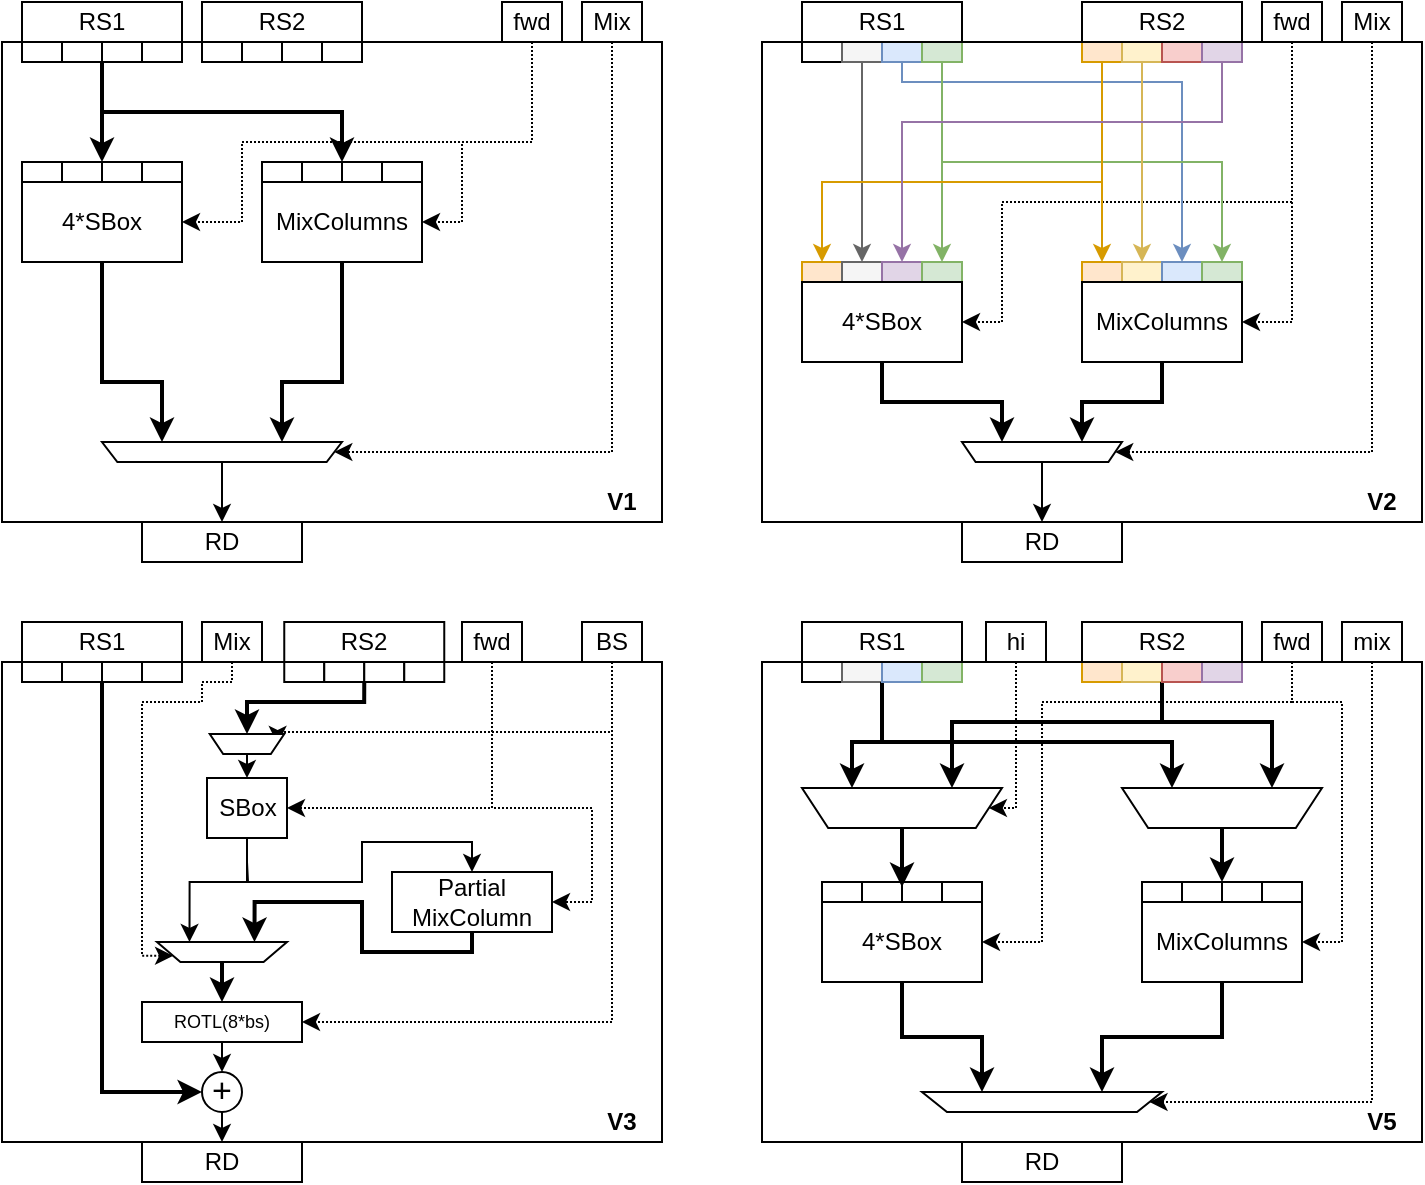 <mxfile version="12.9.3" type="device"><diagram id="2LOwn9_GwKUbfvFdZo_f" name="Page-1"><mxGraphModel dx="569" dy="341" grid="1" gridSize="10" guides="1" tooltips="1" connect="1" arrows="1" fold="1" page="1" pageScale="1" pageWidth="827" pageHeight="1169" math="0" shadow="0"><root><mxCell id="0"/><mxCell id="1" parent="0"/><mxCell id="owkgj-KpucpVlbqCWbQm-33" value="" style="rounded=0;whiteSpace=wrap;html=1;" parent="1" vertex="1"><mxGeometry x="400" y="30" width="330" height="240" as="geometry"/></mxCell><mxCell id="owkgj-KpucpVlbqCWbQm-1" value="" style="rounded=0;whiteSpace=wrap;html=1;" parent="1" vertex="1"><mxGeometry x="20" y="30" width="330" height="240" as="geometry"/></mxCell><mxCell id="owkgj-KpucpVlbqCWbQm-2" value="RS1" style="rounded=0;whiteSpace=wrap;html=1;" parent="1" vertex="1"><mxGeometry x="30" y="10" width="80" height="20" as="geometry"/></mxCell><mxCell id="owkgj-KpucpVlbqCWbQm-3" value="RS2" style="rounded=0;whiteSpace=wrap;html=1;" parent="1" vertex="1"><mxGeometry x="120" y="10" width="80" height="20" as="geometry"/></mxCell><mxCell id="owkgj-KpucpVlbqCWbQm-8" style="edgeStyle=orthogonalEdgeStyle;rounded=0;orthogonalLoop=1;jettySize=auto;html=1;exitX=0.5;exitY=1;exitDx=0;exitDy=0;entryX=1;entryY=0.5;entryDx=0;entryDy=0;dashed=1;dashPattern=1 1;" parent="1" source="owkgj-KpucpVlbqCWbQm-4" target="owkgj-KpucpVlbqCWbQm-6" edge="1"><mxGeometry relative="1" as="geometry"><Array as="points"><mxPoint x="285" y="80"/><mxPoint x="140" y="80"/><mxPoint x="140" y="120"/></Array></mxGeometry></mxCell><mxCell id="owkgj-KpucpVlbqCWbQm-9" style="edgeStyle=orthogonalEdgeStyle;rounded=0;orthogonalLoop=1;jettySize=auto;html=1;exitX=0.5;exitY=1;exitDx=0;exitDy=0;entryX=1;entryY=0.5;entryDx=0;entryDy=0;dashed=1;dashPattern=1 1;" parent="1" source="owkgj-KpucpVlbqCWbQm-4" target="owkgj-KpucpVlbqCWbQm-7" edge="1"><mxGeometry relative="1" as="geometry"><Array as="points"><mxPoint x="285" y="80"/><mxPoint x="250" y="80"/><mxPoint x="250" y="120"/></Array></mxGeometry></mxCell><mxCell id="owkgj-KpucpVlbqCWbQm-4" value="fwd" style="rounded=0;whiteSpace=wrap;html=1;" parent="1" vertex="1"><mxGeometry x="270" y="10" width="30" height="20" as="geometry"/></mxCell><mxCell id="owkgj-KpucpVlbqCWbQm-17" style="edgeStyle=orthogonalEdgeStyle;rounded=0;orthogonalLoop=1;jettySize=auto;html=1;exitX=0.5;exitY=1;exitDx=0;exitDy=0;entryX=0;entryY=0.5;entryDx=0;entryDy=0;dashed=1;dashPattern=1 1;" parent="1" source="owkgj-KpucpVlbqCWbQm-5" target="owkgj-KpucpVlbqCWbQm-12" edge="1"><mxGeometry relative="1" as="geometry"><Array as="points"><mxPoint x="325" y="235"/></Array></mxGeometry></mxCell><mxCell id="owkgj-KpucpVlbqCWbQm-5" value="Mix" style="rounded=0;whiteSpace=wrap;html=1;" parent="1" vertex="1"><mxGeometry x="310" y="10" width="30" height="20" as="geometry"/></mxCell><mxCell id="owkgj-KpucpVlbqCWbQm-15" style="edgeStyle=orthogonalEdgeStyle;rounded=0;orthogonalLoop=1;jettySize=auto;html=1;exitX=0.5;exitY=1;exitDx=0;exitDy=0;entryX=0.75;entryY=1;entryDx=0;entryDy=0;strokeWidth=2;" parent="1" source="owkgj-KpucpVlbqCWbQm-6" target="owkgj-KpucpVlbqCWbQm-12" edge="1"><mxGeometry relative="1" as="geometry"><Array as="points"><mxPoint x="70" y="200"/><mxPoint x="100" y="200"/></Array></mxGeometry></mxCell><mxCell id="owkgj-KpucpVlbqCWbQm-6" value="4*SBox" style="rounded=0;whiteSpace=wrap;html=1;" parent="1" vertex="1"><mxGeometry x="30" y="100" width="80" height="40" as="geometry"/></mxCell><mxCell id="owkgj-KpucpVlbqCWbQm-16" style="edgeStyle=orthogonalEdgeStyle;rounded=0;orthogonalLoop=1;jettySize=auto;html=1;exitX=0.5;exitY=1;exitDx=0;exitDy=0;entryX=0.25;entryY=1;entryDx=0;entryDy=0;strokeWidth=2;" parent="1" source="owkgj-KpucpVlbqCWbQm-7" target="owkgj-KpucpVlbqCWbQm-12" edge="1"><mxGeometry relative="1" as="geometry"><Array as="points"><mxPoint x="190" y="200"/><mxPoint x="160" y="200"/></Array></mxGeometry></mxCell><mxCell id="owkgj-KpucpVlbqCWbQm-7" value="MixColumns" style="rounded=0;whiteSpace=wrap;html=1;" parent="1" vertex="1"><mxGeometry x="150" y="100" width="80" height="40" as="geometry"/></mxCell><mxCell id="owkgj-KpucpVlbqCWbQm-14" style="edgeStyle=orthogonalEdgeStyle;rounded=0;orthogonalLoop=1;jettySize=auto;html=1;exitX=0.5;exitY=0;exitDx=0;exitDy=0;entryX=0.5;entryY=0;entryDx=0;entryDy=0;" parent="1" source="owkgj-KpucpVlbqCWbQm-12" target="owkgj-KpucpVlbqCWbQm-13" edge="1"><mxGeometry relative="1" as="geometry"/></mxCell><mxCell id="owkgj-KpucpVlbqCWbQm-12" value="" style="shape=trapezoid;perimeter=trapezoidPerimeter;whiteSpace=wrap;html=1;rotation=-180;size=0.064;" parent="1" vertex="1"><mxGeometry x="70" y="230" width="120" height="10" as="geometry"/></mxCell><mxCell id="owkgj-KpucpVlbqCWbQm-13" value="RD" style="rounded=0;whiteSpace=wrap;html=1;" parent="1" vertex="1"><mxGeometry x="90" y="270" width="80" height="20" as="geometry"/></mxCell><mxCell id="owkgj-KpucpVlbqCWbQm-119" style="edgeStyle=orthogonalEdgeStyle;rounded=0;orthogonalLoop=1;jettySize=auto;html=1;exitX=0.5;exitY=1;exitDx=0;exitDy=0;entryX=1;entryY=0.5;entryDx=0;entryDy=0;dashed=1;dashPattern=1 1;" parent="1" source="owkgj-KpucpVlbqCWbQm-40" target="owkgj-KpucpVlbqCWbQm-118" edge="1"><mxGeometry relative="1" as="geometry"><Array as="points"><mxPoint x="665" y="110"/><mxPoint x="520" y="110"/><mxPoint x="520" y="170"/></Array></mxGeometry></mxCell><mxCell id="owkgj-KpucpVlbqCWbQm-134" style="edgeStyle=orthogonalEdgeStyle;rounded=0;orthogonalLoop=1;jettySize=auto;html=1;exitX=0.5;exitY=1;exitDx=0;exitDy=0;entryX=1;entryY=0.5;entryDx=0;entryDy=0;dashed=1;dashPattern=1 1;" parent="1" source="owkgj-KpucpVlbqCWbQm-40" target="owkgj-KpucpVlbqCWbQm-133" edge="1"><mxGeometry relative="1" as="geometry"/></mxCell><mxCell id="owkgj-KpucpVlbqCWbQm-40" value="fwd" style="rounded=0;whiteSpace=wrap;html=1;" parent="1" vertex="1"><mxGeometry x="650" y="10" width="30" height="20" as="geometry"/></mxCell><mxCell id="owkgj-KpucpVlbqCWbQm-122" style="edgeStyle=orthogonalEdgeStyle;rounded=0;orthogonalLoop=1;jettySize=auto;html=1;exitX=0.5;exitY=1;exitDx=0;exitDy=0;entryX=0;entryY=0.5;entryDx=0;entryDy=0;dashed=1;dashPattern=1 1;" parent="1" source="owkgj-KpucpVlbqCWbQm-42" target="owkgj-KpucpVlbqCWbQm-104" edge="1"><mxGeometry relative="1" as="geometry"><Array as="points"><mxPoint x="705" y="235"/></Array></mxGeometry></mxCell><mxCell id="owkgj-KpucpVlbqCWbQm-42" value="Mix" style="rounded=0;whiteSpace=wrap;html=1;" parent="1" vertex="1"><mxGeometry x="690" y="10" width="30" height="20" as="geometry"/></mxCell><mxCell id="owkgj-KpucpVlbqCWbQm-50" value="" style="rounded=0;whiteSpace=wrap;html=1;" parent="1" vertex="1"><mxGeometry x="420" y="30" width="20" height="10" as="geometry"/></mxCell><mxCell id="owkgj-KpucpVlbqCWbQm-82" style="edgeStyle=orthogonalEdgeStyle;rounded=0;orthogonalLoop=1;jettySize=auto;html=1;exitX=0.5;exitY=1;exitDx=0;exitDy=0;entryX=0.5;entryY=0;entryDx=0;entryDy=0;fillColor=#f5f5f5;strokeColor=#666666;" parent="1" source="owkgj-KpucpVlbqCWbQm-51" target="owkgj-KpucpVlbqCWbQm-59" edge="1"><mxGeometry relative="1" as="geometry"/></mxCell><mxCell id="owkgj-KpucpVlbqCWbQm-51" value="" style="rounded=0;whiteSpace=wrap;html=1;fillColor=#f5f5f5;strokeColor=#666666;fontColor=#333333;" parent="1" vertex="1"><mxGeometry x="440" y="30" width="20" height="10" as="geometry"/></mxCell><mxCell id="owkgj-KpucpVlbqCWbQm-86" style="edgeStyle=orthogonalEdgeStyle;rounded=0;orthogonalLoop=1;jettySize=auto;html=1;exitX=0.5;exitY=1;exitDx=0;exitDy=0;entryX=0.5;entryY=0;entryDx=0;entryDy=0;fillColor=#dae8fc;strokeColor=#6c8ebf;" parent="1" source="owkgj-KpucpVlbqCWbQm-52" target="owkgj-KpucpVlbqCWbQm-64" edge="1"><mxGeometry relative="1" as="geometry"><Array as="points"><mxPoint x="470" y="50"/><mxPoint x="610" y="50"/></Array></mxGeometry></mxCell><mxCell id="owkgj-KpucpVlbqCWbQm-52" value="" style="rounded=0;whiteSpace=wrap;html=1;fillColor=#dae8fc;strokeColor=#6c8ebf;" parent="1" vertex="1"><mxGeometry x="460" y="30" width="20" height="10" as="geometry"/></mxCell><mxCell id="owkgj-KpucpVlbqCWbQm-81" style="edgeStyle=orthogonalEdgeStyle;rounded=0;orthogonalLoop=1;jettySize=auto;html=1;exitX=0.5;exitY=1;exitDx=0;exitDy=0;entryX=0.5;entryY=0;entryDx=0;entryDy=0;fillColor=#d5e8d4;strokeColor=#82b366;" parent="1" source="owkgj-KpucpVlbqCWbQm-53" target="owkgj-KpucpVlbqCWbQm-61" edge="1"><mxGeometry relative="1" as="geometry"/></mxCell><mxCell id="owkgj-KpucpVlbqCWbQm-85" style="edgeStyle=orthogonalEdgeStyle;rounded=0;orthogonalLoop=1;jettySize=auto;html=1;exitX=0.5;exitY=1;exitDx=0;exitDy=0;entryX=0.5;entryY=0;entryDx=0;entryDy=0;fillColor=#d5e8d4;strokeColor=#82b366;" parent="1" source="owkgj-KpucpVlbqCWbQm-53" target="owkgj-KpucpVlbqCWbQm-65" edge="1"><mxGeometry relative="1" as="geometry"><Array as="points"><mxPoint x="490" y="90"/><mxPoint x="630" y="90"/></Array></mxGeometry></mxCell><mxCell id="owkgj-KpucpVlbqCWbQm-53" value="" style="rounded=0;whiteSpace=wrap;html=1;fillColor=#d5e8d4;strokeColor=#82b366;" parent="1" vertex="1"><mxGeometry x="480" y="30" width="20" height="10" as="geometry"/></mxCell><mxCell id="owkgj-KpucpVlbqCWbQm-84" style="edgeStyle=orthogonalEdgeStyle;rounded=0;orthogonalLoop=1;jettySize=auto;html=1;exitX=0.5;exitY=1;exitDx=0;exitDy=0;entryX=0.5;entryY=0;entryDx=0;entryDy=0;fillColor=#ffe6cc;strokeColor=#d79b00;" parent="1" source="owkgj-KpucpVlbqCWbQm-54" target="owkgj-KpucpVlbqCWbQm-58" edge="1"><mxGeometry relative="1" as="geometry"><Array as="points"><mxPoint x="570" y="100"/><mxPoint x="430" y="100"/></Array></mxGeometry></mxCell><mxCell id="owkgj-KpucpVlbqCWbQm-88" style="edgeStyle=orthogonalEdgeStyle;rounded=0;orthogonalLoop=1;jettySize=auto;html=1;exitX=0.5;exitY=1;exitDx=0;exitDy=0;entryX=0.5;entryY=0;entryDx=0;entryDy=0;fillColor=#ffe6cc;strokeColor=#d79b00;" parent="1" source="owkgj-KpucpVlbqCWbQm-54" target="owkgj-KpucpVlbqCWbQm-62" edge="1"><mxGeometry relative="1" as="geometry"/></mxCell><mxCell id="owkgj-KpucpVlbqCWbQm-54" value="" style="rounded=0;whiteSpace=wrap;html=1;fillColor=#ffe6cc;strokeColor=#d79b00;" parent="1" vertex="1"><mxGeometry x="560" y="30" width="20" height="10" as="geometry"/></mxCell><mxCell id="owkgj-KpucpVlbqCWbQm-87" style="edgeStyle=orthogonalEdgeStyle;rounded=0;orthogonalLoop=1;jettySize=auto;html=1;exitX=0.5;exitY=1;exitDx=0;exitDy=0;entryX=0.5;entryY=0;entryDx=0;entryDy=0;fillColor=#fff2cc;strokeColor=#d6b656;" parent="1" source="owkgj-KpucpVlbqCWbQm-55" target="owkgj-KpucpVlbqCWbQm-63" edge="1"><mxGeometry relative="1" as="geometry"/></mxCell><mxCell id="owkgj-KpucpVlbqCWbQm-55" value="" style="rounded=0;whiteSpace=wrap;html=1;fillColor=#fff2cc;strokeColor=#d6b656;" parent="1" vertex="1"><mxGeometry x="580" y="30" width="20" height="10" as="geometry"/></mxCell><mxCell id="owkgj-KpucpVlbqCWbQm-56" value="" style="rounded=0;whiteSpace=wrap;html=1;fillColor=#f8cecc;strokeColor=#b85450;" parent="1" vertex="1"><mxGeometry x="600" y="30" width="20" height="10" as="geometry"/></mxCell><mxCell id="owkgj-KpucpVlbqCWbQm-83" style="edgeStyle=orthogonalEdgeStyle;rounded=0;orthogonalLoop=1;jettySize=auto;html=1;exitX=0.5;exitY=1;exitDx=0;exitDy=0;entryX=0.5;entryY=0;entryDx=0;entryDy=0;fillColor=#e1d5e7;strokeColor=#9673a6;" parent="1" source="owkgj-KpucpVlbqCWbQm-57" target="owkgj-KpucpVlbqCWbQm-60" edge="1"><mxGeometry relative="1" as="geometry"><Array as="points"><mxPoint x="630" y="70"/><mxPoint x="470" y="70"/></Array></mxGeometry></mxCell><mxCell id="owkgj-KpucpVlbqCWbQm-57" value="" style="rounded=0;whiteSpace=wrap;html=1;fillColor=#e1d5e7;strokeColor=#9673a6;" parent="1" vertex="1"><mxGeometry x="620" y="30" width="20" height="10" as="geometry"/></mxCell><mxCell id="owkgj-KpucpVlbqCWbQm-58" value="" style="rounded=0;whiteSpace=wrap;html=1;fillColor=#ffe6cc;strokeColor=#d79b00;" parent="1" vertex="1"><mxGeometry x="420" y="140" width="20" height="10" as="geometry"/></mxCell><mxCell id="owkgj-KpucpVlbqCWbQm-59" value="" style="rounded=0;whiteSpace=wrap;html=1;fillColor=#f5f5f5;strokeColor=#666666;fontColor=#333333;" parent="1" vertex="1"><mxGeometry x="440" y="140" width="20" height="10" as="geometry"/></mxCell><mxCell id="owkgj-KpucpVlbqCWbQm-60" value="" style="rounded=0;whiteSpace=wrap;html=1;fillColor=#e1d5e7;strokeColor=#9673a6;" parent="1" vertex="1"><mxGeometry x="460" y="140" width="20" height="10" as="geometry"/></mxCell><mxCell id="owkgj-KpucpVlbqCWbQm-61" value="" style="rounded=0;whiteSpace=wrap;html=1;fillColor=#d5e8d4;strokeColor=#82b366;" parent="1" vertex="1"><mxGeometry x="480" y="140" width="20" height="10" as="geometry"/></mxCell><mxCell id="owkgj-KpucpVlbqCWbQm-62" value="" style="rounded=0;whiteSpace=wrap;html=1;fillColor=#ffe6cc;strokeColor=#d79b00;" parent="1" vertex="1"><mxGeometry x="560" y="140" width="20" height="10" as="geometry"/></mxCell><mxCell id="owkgj-KpucpVlbqCWbQm-63" value="" style="rounded=0;whiteSpace=wrap;html=1;fillColor=#fff2cc;strokeColor=#d6b656;" parent="1" vertex="1"><mxGeometry x="580" y="140" width="20" height="10" as="geometry"/></mxCell><mxCell id="owkgj-KpucpVlbqCWbQm-64" value="" style="rounded=0;whiteSpace=wrap;html=1;fillColor=#dae8fc;strokeColor=#6c8ebf;" parent="1" vertex="1"><mxGeometry x="600" y="140" width="20" height="10" as="geometry"/></mxCell><mxCell id="owkgj-KpucpVlbqCWbQm-65" value="" style="rounded=0;whiteSpace=wrap;html=1;fillColor=#d5e8d4;strokeColor=#82b366;" parent="1" vertex="1"><mxGeometry x="620" y="140" width="20" height="10" as="geometry"/></mxCell><mxCell id="owkgj-KpucpVlbqCWbQm-91" value="" style="rounded=0;whiteSpace=wrap;html=1;" parent="1" vertex="1"><mxGeometry x="420" y="150" width="20" height="20" as="geometry"/></mxCell><mxCell id="owkgj-KpucpVlbqCWbQm-92" value="" style="rounded=0;whiteSpace=wrap;html=1;" parent="1" vertex="1"><mxGeometry x="440" y="150" width="20" height="20" as="geometry"/></mxCell><mxCell id="owkgj-KpucpVlbqCWbQm-93" value="" style="rounded=0;whiteSpace=wrap;html=1;" parent="1" vertex="1"><mxGeometry x="460" y="150" width="20" height="20" as="geometry"/></mxCell><mxCell id="owkgj-KpucpVlbqCWbQm-94" value="" style="rounded=0;whiteSpace=wrap;html=1;" parent="1" vertex="1"><mxGeometry x="480" y="150" width="20" height="20" as="geometry"/></mxCell><mxCell id="owkgj-KpucpVlbqCWbQm-95" value="" style="rounded=0;whiteSpace=wrap;html=1;" parent="1" vertex="1"><mxGeometry x="420" y="170" width="20" height="20" as="geometry"/></mxCell><mxCell id="owkgj-KpucpVlbqCWbQm-96" value="" style="rounded=0;whiteSpace=wrap;html=1;" parent="1" vertex="1"><mxGeometry x="440" y="170" width="20" height="20" as="geometry"/></mxCell><mxCell id="owkgj-KpucpVlbqCWbQm-97" value="" style="rounded=0;whiteSpace=wrap;html=1;" parent="1" vertex="1"><mxGeometry x="460" y="170" width="20" height="20" as="geometry"/></mxCell><mxCell id="owkgj-KpucpVlbqCWbQm-98" value="" style="rounded=0;whiteSpace=wrap;html=1;" parent="1" vertex="1"><mxGeometry x="480" y="170" width="20" height="20" as="geometry"/></mxCell><mxCell id="owkgj-KpucpVlbqCWbQm-121" style="edgeStyle=orthogonalEdgeStyle;rounded=0;orthogonalLoop=1;jettySize=auto;html=1;exitX=0.5;exitY=0;exitDx=0;exitDy=0;entryX=0.5;entryY=0;entryDx=0;entryDy=0;" parent="1" source="owkgj-KpucpVlbqCWbQm-104" target="owkgj-KpucpVlbqCWbQm-143" edge="1"><mxGeometry relative="1" as="geometry"><mxPoint x="540" y="260" as="targetPoint"/></mxGeometry></mxCell><mxCell id="owkgj-KpucpVlbqCWbQm-104" value="" style="shape=trapezoid;perimeter=trapezoidPerimeter;whiteSpace=wrap;html=1;rotation=-180;size=0.085;" parent="1" vertex="1"><mxGeometry x="500" y="230" width="80" height="10" as="geometry"/></mxCell><mxCell id="owkgj-KpucpVlbqCWbQm-123" style="edgeStyle=orthogonalEdgeStyle;rounded=0;orthogonalLoop=1;jettySize=auto;html=1;exitX=0.5;exitY=1;exitDx=0;exitDy=0;entryX=0.75;entryY=1;entryDx=0;entryDy=0;strokeWidth=2;" parent="1" source="owkgj-KpucpVlbqCWbQm-118" target="owkgj-KpucpVlbqCWbQm-104" edge="1"><mxGeometry relative="1" as="geometry"/></mxCell><mxCell id="owkgj-KpucpVlbqCWbQm-118" value="4*SBox" style="rounded=0;whiteSpace=wrap;html=1;" parent="1" vertex="1"><mxGeometry x="420" y="150" width="80" height="40" as="geometry"/></mxCell><mxCell id="owkgj-KpucpVlbqCWbQm-125" value="" style="rounded=0;whiteSpace=wrap;html=1;" parent="1" vertex="1"><mxGeometry x="560" y="150" width="20" height="20" as="geometry"/></mxCell><mxCell id="owkgj-KpucpVlbqCWbQm-126" value="" style="rounded=0;whiteSpace=wrap;html=1;" parent="1" vertex="1"><mxGeometry x="580" y="150" width="20" height="20" as="geometry"/></mxCell><mxCell id="owkgj-KpucpVlbqCWbQm-127" value="" style="rounded=0;whiteSpace=wrap;html=1;" parent="1" vertex="1"><mxGeometry x="600" y="150" width="20" height="20" as="geometry"/></mxCell><mxCell id="owkgj-KpucpVlbqCWbQm-128" value="" style="rounded=0;whiteSpace=wrap;html=1;" parent="1" vertex="1"><mxGeometry x="620" y="150" width="20" height="20" as="geometry"/></mxCell><mxCell id="owkgj-KpucpVlbqCWbQm-129" value="" style="rounded=0;whiteSpace=wrap;html=1;" parent="1" vertex="1"><mxGeometry x="560" y="170" width="20" height="20" as="geometry"/></mxCell><mxCell id="owkgj-KpucpVlbqCWbQm-130" value="" style="rounded=0;whiteSpace=wrap;html=1;" parent="1" vertex="1"><mxGeometry x="580" y="170" width="20" height="20" as="geometry"/></mxCell><mxCell id="owkgj-KpucpVlbqCWbQm-131" value="" style="rounded=0;whiteSpace=wrap;html=1;" parent="1" vertex="1"><mxGeometry x="600" y="170" width="20" height="20" as="geometry"/></mxCell><mxCell id="owkgj-KpucpVlbqCWbQm-132" value="" style="rounded=0;whiteSpace=wrap;html=1;" parent="1" vertex="1"><mxGeometry x="620" y="170" width="20" height="20" as="geometry"/></mxCell><mxCell id="owkgj-KpucpVlbqCWbQm-135" style="edgeStyle=orthogonalEdgeStyle;rounded=0;orthogonalLoop=1;jettySize=auto;html=1;exitX=0.5;exitY=1;exitDx=0;exitDy=0;entryX=0.25;entryY=1;entryDx=0;entryDy=0;strokeWidth=2;" parent="1" source="owkgj-KpucpVlbqCWbQm-133" target="owkgj-KpucpVlbqCWbQm-104" edge="1"><mxGeometry relative="1" as="geometry"/></mxCell><mxCell id="owkgj-KpucpVlbqCWbQm-133" value="MixColumns" style="rounded=0;whiteSpace=wrap;html=1;" parent="1" vertex="1"><mxGeometry x="560" y="150" width="80" height="40" as="geometry"/></mxCell><mxCell id="owkgj-KpucpVlbqCWbQm-141" value="RS1" style="rounded=0;whiteSpace=wrap;html=1;" parent="1" vertex="1"><mxGeometry x="420" y="10" width="80" height="20" as="geometry"/></mxCell><mxCell id="owkgj-KpucpVlbqCWbQm-142" value="RS2" style="rounded=0;whiteSpace=wrap;html=1;" parent="1" vertex="1"><mxGeometry x="560" y="10" width="80" height="20" as="geometry"/></mxCell><mxCell id="owkgj-KpucpVlbqCWbQm-143" value="RD" style="rounded=0;whiteSpace=wrap;html=1;" parent="1" vertex="1"><mxGeometry x="500" y="270" width="80" height="20" as="geometry"/></mxCell><mxCell id="owkgj-KpucpVlbqCWbQm-144" value="" style="rounded=0;whiteSpace=wrap;html=1;" parent="1" vertex="1"><mxGeometry x="20" y="340" width="330" height="240" as="geometry"/></mxCell><mxCell id="owkgj-KpucpVlbqCWbQm-218" style="edgeStyle=orthogonalEdgeStyle;rounded=0;orthogonalLoop=1;jettySize=auto;html=1;entryX=0;entryY=0.5;entryDx=0;entryDy=0;fontSize=9;strokeWidth=2;exitX=1;exitY=1;exitDx=0;exitDy=0;" parent="1" source="-8BUWmBKO3HcXDm1UQEr-24" target="owkgj-KpucpVlbqCWbQm-216" edge="1"><mxGeometry relative="1" as="geometry"><mxPoint x="-50" y="360" as="sourcePoint"/></mxGeometry></mxCell><mxCell id="owkgj-KpucpVlbqCWbQm-147" value="RS1" style="rounded=0;whiteSpace=wrap;html=1;" parent="1" vertex="1"><mxGeometry x="30" y="320" width="80" height="20" as="geometry"/></mxCell><mxCell id="owkgj-KpucpVlbqCWbQm-251" style="edgeStyle=orthogonalEdgeStyle;rounded=0;orthogonalLoop=1;jettySize=auto;html=1;entryX=0.5;entryY=1;entryDx=0;entryDy=0;strokeWidth=2;fontSize=9;exitX=0;exitY=1;exitDx=0;exitDy=0;" parent="1" source="-8BUWmBKO3HcXDm1UQEr-29" target="owkgj-KpucpVlbqCWbQm-243" edge="1"><mxGeometry relative="1" as="geometry"><Array as="points"><mxPoint x="201" y="360"/><mxPoint x="143" y="360"/></Array><mxPoint x="340" y="290" as="sourcePoint"/></mxGeometry></mxCell><mxCell id="owkgj-KpucpVlbqCWbQm-148" value="RS2" style="rounded=0;whiteSpace=wrap;html=1;" parent="1" vertex="1"><mxGeometry x="161.13" y="320" width="80" height="20" as="geometry"/></mxCell><mxCell id="owkgj-KpucpVlbqCWbQm-222" style="edgeStyle=orthogonalEdgeStyle;rounded=0;orthogonalLoop=1;jettySize=auto;html=1;exitX=0.5;exitY=1;exitDx=0;exitDy=0;entryX=1;entryY=0.5;entryDx=0;entryDy=0;fontSize=9;dashed=1;dashPattern=1 1;" parent="1" source="owkgj-KpucpVlbqCWbQm-151" target="owkgj-KpucpVlbqCWbQm-170" edge="1"><mxGeometry relative="1" as="geometry"><Array as="points"><mxPoint x="265" y="413"/></Array></mxGeometry></mxCell><mxCell id="owkgj-KpucpVlbqCWbQm-255" style="edgeStyle=orthogonalEdgeStyle;rounded=0;orthogonalLoop=1;jettySize=auto;html=1;exitX=0.5;exitY=1;exitDx=0;exitDy=0;entryX=1;entryY=0.5;entryDx=0;entryDy=0;strokeWidth=1;fontSize=9;dashed=1;dashPattern=1 1;" parent="1" source="owkgj-KpucpVlbqCWbQm-151" target="owkgj-KpucpVlbqCWbQm-254" edge="1"><mxGeometry relative="1" as="geometry"><Array as="points"><mxPoint x="265" y="413"/><mxPoint x="315" y="413"/><mxPoint x="315" y="460"/></Array></mxGeometry></mxCell><mxCell id="owkgj-KpucpVlbqCWbQm-151" value="fwd" style="rounded=0;whiteSpace=wrap;html=1;" parent="1" vertex="1"><mxGeometry x="250" y="320" width="30" height="20" as="geometry"/></mxCell><mxCell id="owkgj-KpucpVlbqCWbQm-225" style="edgeStyle=orthogonalEdgeStyle;rounded=0;orthogonalLoop=1;jettySize=auto;html=1;exitX=0.5;exitY=1;exitDx=0;exitDy=0;entryX=1;entryY=0.25;entryDx=0;entryDy=0;fontSize=9;dashed=1;dashPattern=1 1;" parent="1" source="owkgj-KpucpVlbqCWbQm-153" target="owkgj-KpucpVlbqCWbQm-209" edge="1"><mxGeometry relative="1" as="geometry"><Array as="points"><mxPoint x="135" y="350"/><mxPoint x="120" y="350"/><mxPoint x="120" y="360"/><mxPoint x="90" y="360"/><mxPoint x="90" y="487"/></Array></mxGeometry></mxCell><mxCell id="owkgj-KpucpVlbqCWbQm-153" value="Mix" style="rounded=0;whiteSpace=wrap;html=1;" parent="1" vertex="1"><mxGeometry x="120" y="320" width="30" height="20" as="geometry"/></mxCell><mxCell id="owkgj-KpucpVlbqCWbQm-160" value="RD" style="rounded=0;whiteSpace=wrap;html=1;" parent="1" vertex="1"><mxGeometry x="90" y="580" width="80" height="20" as="geometry"/></mxCell><mxCell id="owkgj-KpucpVlbqCWbQm-226" style="edgeStyle=orthogonalEdgeStyle;rounded=0;orthogonalLoop=1;jettySize=auto;html=1;exitX=0.5;exitY=1;exitDx=0;exitDy=0;entryX=1;entryY=0.5;entryDx=0;entryDy=0;fontSize=9;strokeWidth=1;dashed=1;dashPattern=1 1;" parent="1" source="owkgj-KpucpVlbqCWbQm-161" target="owkgj-KpucpVlbqCWbQm-198" edge="1"><mxGeometry relative="1" as="geometry"><Array as="points"><mxPoint x="325" y="520"/></Array></mxGeometry></mxCell><mxCell id="owkgj-KpucpVlbqCWbQm-250" style="edgeStyle=orthogonalEdgeStyle;rounded=0;orthogonalLoop=1;jettySize=auto;html=1;exitX=0.5;exitY=1;exitDx=0;exitDy=0;entryX=0;entryY=0.5;entryDx=0;entryDy=0;strokeWidth=1;fontSize=9;dashed=1;dashPattern=1 1;" parent="1" source="owkgj-KpucpVlbqCWbQm-161" target="owkgj-KpucpVlbqCWbQm-243" edge="1"><mxGeometry relative="1" as="geometry"><Array as="points"><mxPoint x="325" y="375"/></Array></mxGeometry></mxCell><mxCell id="owkgj-KpucpVlbqCWbQm-161" value="BS" style="rounded=0;whiteSpace=wrap;html=1;" parent="1" vertex="1"><mxGeometry x="310" y="320" width="30" height="20" as="geometry"/></mxCell><mxCell id="owkgj-KpucpVlbqCWbQm-215" style="edgeStyle=orthogonalEdgeStyle;rounded=0;orthogonalLoop=1;jettySize=auto;html=1;exitX=0.5;exitY=1;exitDx=0;exitDy=0;entryX=0.75;entryY=1;entryDx=0;entryDy=0;fontSize=9;strokeWidth=1;" parent="1" source="owkgj-KpucpVlbqCWbQm-170" target="owkgj-KpucpVlbqCWbQm-209" edge="1"><mxGeometry relative="1" as="geometry"><Array as="points"><mxPoint x="143" y="440"/><mxPoint x="143" y="450"/><mxPoint x="114" y="450"/></Array></mxGeometry></mxCell><mxCell id="owkgj-KpucpVlbqCWbQm-256" style="edgeStyle=orthogonalEdgeStyle;rounded=0;orthogonalLoop=1;jettySize=auto;html=1;exitX=0.5;exitY=1;exitDx=0;exitDy=0;strokeWidth=1;fontSize=9;" parent="1" source="owkgj-KpucpVlbqCWbQm-170" target="owkgj-KpucpVlbqCWbQm-254" edge="1"><mxGeometry relative="1" as="geometry"><Array as="points"><mxPoint x="142" y="450"/><mxPoint x="200" y="450"/><mxPoint x="200" y="430"/><mxPoint x="255" y="430"/></Array></mxGeometry></mxCell><mxCell id="owkgj-KpucpVlbqCWbQm-170" value="SBox" style="rounded=0;whiteSpace=wrap;html=1;" parent="1" vertex="1"><mxGeometry x="122.5" y="398" width="40" height="30" as="geometry"/></mxCell><mxCell id="owkgj-KpucpVlbqCWbQm-217" style="edgeStyle=orthogonalEdgeStyle;rounded=0;orthogonalLoop=1;jettySize=auto;html=1;exitX=0.5;exitY=1;exitDx=0;exitDy=0;entryX=0.5;entryY=0;entryDx=0;entryDy=0;fontSize=9;" parent="1" source="owkgj-KpucpVlbqCWbQm-198" target="owkgj-KpucpVlbqCWbQm-216" edge="1"><mxGeometry relative="1" as="geometry"/></mxCell><mxCell id="owkgj-KpucpVlbqCWbQm-198" value="ROTL(8*bs)" style="rounded=0;whiteSpace=wrap;html=1;fontSize=9;" parent="1" vertex="1"><mxGeometry x="90" y="510" width="80" height="20" as="geometry"/></mxCell><mxCell id="owkgj-KpucpVlbqCWbQm-211" style="edgeStyle=orthogonalEdgeStyle;rounded=0;orthogonalLoop=1;jettySize=auto;html=1;exitX=0.5;exitY=0;exitDx=0;exitDy=0;entryX=0.5;entryY=0;entryDx=0;entryDy=0;fontSize=9;strokeWidth=2;" parent="1" source="owkgj-KpucpVlbqCWbQm-209" target="owkgj-KpucpVlbqCWbQm-198" edge="1"><mxGeometry relative="1" as="geometry"/></mxCell><mxCell id="owkgj-KpucpVlbqCWbQm-209" value="" style="shape=trapezoid;perimeter=trapezoidPerimeter;whiteSpace=wrap;html=1;fontSize=9;rotation=-180;size=0.18;" parent="1" vertex="1"><mxGeometry x="97.5" y="480" width="65" height="10" as="geometry"/></mxCell><mxCell id="owkgj-KpucpVlbqCWbQm-220" style="edgeStyle=orthogonalEdgeStyle;rounded=0;orthogonalLoop=1;jettySize=auto;html=1;exitX=0.5;exitY=1;exitDx=0;exitDy=0;entryX=0.5;entryY=0;entryDx=0;entryDy=0;fontSize=9;" parent="1" source="owkgj-KpucpVlbqCWbQm-216" target="owkgj-KpucpVlbqCWbQm-160" edge="1"><mxGeometry relative="1" as="geometry"/></mxCell><mxCell id="owkgj-KpucpVlbqCWbQm-216" value="&lt;font style=&quot;font-size: 17px&quot;&gt;+&lt;/font&gt;" style="ellipse;whiteSpace=wrap;html=1;aspect=fixed;fontSize=9;" parent="1" vertex="1"><mxGeometry x="120" y="545" width="20" height="20" as="geometry"/></mxCell><mxCell id="owkgj-KpucpVlbqCWbQm-249" style="edgeStyle=orthogonalEdgeStyle;rounded=0;orthogonalLoop=1;jettySize=auto;html=1;exitX=0.5;exitY=0;exitDx=0;exitDy=0;entryX=0.5;entryY=0;entryDx=0;entryDy=0;strokeWidth=1;fontSize=9;" parent="1" source="owkgj-KpucpVlbqCWbQm-243" target="owkgj-KpucpVlbqCWbQm-170" edge="1"><mxGeometry relative="1" as="geometry"/></mxCell><mxCell id="owkgj-KpucpVlbqCWbQm-243" value="" style="shape=trapezoid;perimeter=trapezoidPerimeter;whiteSpace=wrap;html=1;fontSize=9;rotation=-180;size=0.18;" parent="1" vertex="1"><mxGeometry x="123.88" y="376" width="37.25" height="10" as="geometry"/></mxCell><mxCell id="owkgj-KpucpVlbqCWbQm-257" style="edgeStyle=orthogonalEdgeStyle;rounded=0;orthogonalLoop=1;jettySize=auto;html=1;exitX=0.5;exitY=1;exitDx=0;exitDy=0;entryX=0.25;entryY=1;entryDx=0;entryDy=0;strokeWidth=2;fontSize=9;" parent="1" source="owkgj-KpucpVlbqCWbQm-254" target="owkgj-KpucpVlbqCWbQm-209" edge="1"><mxGeometry relative="1" as="geometry"><Array as="points"><mxPoint x="255" y="485"/><mxPoint x="200" y="485"/><mxPoint x="200" y="460"/><mxPoint x="146" y="460"/></Array></mxGeometry></mxCell><mxCell id="owkgj-KpucpVlbqCWbQm-254" value="Partial&lt;br&gt;MixColumn" style="rounded=0;whiteSpace=wrap;html=1;" parent="1" vertex="1"><mxGeometry x="215" y="445" width="80" height="30" as="geometry"/></mxCell><mxCell id="owkgj-KpucpVlbqCWbQm-258" value="" style="rounded=0;whiteSpace=wrap;html=1;" parent="1" vertex="1"><mxGeometry x="400" y="340" width="330" height="240" as="geometry"/></mxCell><mxCell id="-8BUWmBKO3HcXDm1UQEr-35" style="edgeStyle=orthogonalEdgeStyle;rounded=0;orthogonalLoop=1;jettySize=auto;html=1;exitX=0.5;exitY=1;exitDx=0;exitDy=0;entryX=1;entryY=0.5;entryDx=0;entryDy=0;strokeWidth=1;dashed=1;dashPattern=1 1;" edge="1" parent="1" source="owkgj-KpucpVlbqCWbQm-261" target="-8BUWmBKO3HcXDm1UQEr-40"><mxGeometry relative="1" as="geometry"><mxPoint x="675.5" y="468.5" as="targetPoint"/><Array as="points"><mxPoint x="665" y="360"/><mxPoint x="690" y="360"/><mxPoint x="690" y="480"/></Array></mxGeometry></mxCell><mxCell id="-8BUWmBKO3HcXDm1UQEr-50" style="edgeStyle=orthogonalEdgeStyle;rounded=0;orthogonalLoop=1;jettySize=auto;html=1;exitX=0.5;exitY=1;exitDx=0;exitDy=0;entryX=1;entryY=0.5;entryDx=0;entryDy=0;strokeWidth=1;dashed=1;dashPattern=1 1;" edge="1" parent="1" source="owkgj-KpucpVlbqCWbQm-261" target="-8BUWmBKO3HcXDm1UQEr-45"><mxGeometry relative="1" as="geometry"><Array as="points"><mxPoint x="665" y="360"/><mxPoint x="540" y="360"/><mxPoint x="540" y="480"/></Array></mxGeometry></mxCell><mxCell id="owkgj-KpucpVlbqCWbQm-261" value="fwd" style="rounded=0;whiteSpace=wrap;html=1;" parent="1" vertex="1"><mxGeometry x="650" y="320" width="30" height="20" as="geometry"/></mxCell><mxCell id="-8BUWmBKO3HcXDm1UQEr-54" style="edgeStyle=orthogonalEdgeStyle;rounded=0;orthogonalLoop=1;jettySize=auto;html=1;exitX=0.5;exitY=1;exitDx=0;exitDy=0;entryX=0;entryY=0.5;entryDx=0;entryDy=0;strokeWidth=1;dashed=1;dashPattern=1 1;" edge="1" parent="1" source="owkgj-KpucpVlbqCWbQm-263" target="-8BUWmBKO3HcXDm1UQEr-51"><mxGeometry relative="1" as="geometry"><Array as="points"><mxPoint x="527" y="413"/></Array></mxGeometry></mxCell><mxCell id="owkgj-KpucpVlbqCWbQm-263" value="hi" style="rounded=0;whiteSpace=wrap;html=1;" parent="1" vertex="1"><mxGeometry x="512" y="320" width="30" height="20" as="geometry"/></mxCell><mxCell id="owkgj-KpucpVlbqCWbQm-264" value="" style="rounded=0;whiteSpace=wrap;html=1;" parent="1" vertex="1"><mxGeometry x="420" y="340" width="20" height="10" as="geometry"/></mxCell><mxCell id="-8BUWmBKO3HcXDm1UQEr-56" style="edgeStyle=orthogonalEdgeStyle;rounded=0;orthogonalLoop=1;jettySize=auto;html=1;exitX=1;exitY=1;exitDx=0;exitDy=0;entryX=0.75;entryY=1;entryDx=0;entryDy=0;strokeWidth=2;" edge="1" parent="1" source="owkgj-KpucpVlbqCWbQm-266" target="-8BUWmBKO3HcXDm1UQEr-51"><mxGeometry relative="1" as="geometry"><Array as="points"><mxPoint x="460" y="380"/><mxPoint x="445" y="380"/></Array></mxGeometry></mxCell><mxCell id="owkgj-KpucpVlbqCWbQm-266" value="" style="rounded=0;whiteSpace=wrap;html=1;fillColor=#f5f5f5;strokeColor=#666666;fontColor=#333333;" parent="1" vertex="1"><mxGeometry x="440" y="340" width="20" height="10" as="geometry"/></mxCell><mxCell id="-8BUWmBKO3HcXDm1UQEr-59" style="edgeStyle=orthogonalEdgeStyle;rounded=0;orthogonalLoop=1;jettySize=auto;html=1;exitX=0;exitY=1;exitDx=0;exitDy=0;entryX=0.75;entryY=1;entryDx=0;entryDy=0;strokeWidth=2;" edge="1" parent="1" source="owkgj-KpucpVlbqCWbQm-268" target="-8BUWmBKO3HcXDm1UQEr-53"><mxGeometry relative="1" as="geometry"><Array as="points"><mxPoint x="460" y="380"/><mxPoint x="605" y="380"/></Array></mxGeometry></mxCell><mxCell id="owkgj-KpucpVlbqCWbQm-268" value="" style="rounded=0;whiteSpace=wrap;html=1;fillColor=#dae8fc;strokeColor=#6c8ebf;" parent="1" vertex="1"><mxGeometry x="460" y="340" width="20" height="10" as="geometry"/></mxCell><mxCell id="owkgj-KpucpVlbqCWbQm-271" value="" style="rounded=0;whiteSpace=wrap;html=1;fillColor=#d5e8d4;strokeColor=#82b366;" parent="1" vertex="1"><mxGeometry x="480" y="340" width="20" height="10" as="geometry"/></mxCell><mxCell id="owkgj-KpucpVlbqCWbQm-274" value="" style="rounded=0;whiteSpace=wrap;html=1;fillColor=#ffe6cc;strokeColor=#d79b00;" parent="1" vertex="1"><mxGeometry x="560" y="340" width="20" height="10" as="geometry"/></mxCell><mxCell id="owkgj-KpucpVlbqCWbQm-276" value="" style="rounded=0;whiteSpace=wrap;html=1;fillColor=#fff2cc;strokeColor=#d6b656;" parent="1" vertex="1"><mxGeometry x="580" y="340" width="20" height="10" as="geometry"/></mxCell><mxCell id="-8BUWmBKO3HcXDm1UQEr-57" style="edgeStyle=orthogonalEdgeStyle;rounded=0;orthogonalLoop=1;jettySize=auto;html=1;exitX=0;exitY=1;exitDx=0;exitDy=0;entryX=0.25;entryY=1;entryDx=0;entryDy=0;strokeWidth=2;" edge="1" parent="1" source="owkgj-KpucpVlbqCWbQm-277" target="-8BUWmBKO3HcXDm1UQEr-51"><mxGeometry relative="1" as="geometry"><Array as="points"><mxPoint x="600" y="370"/><mxPoint x="495" y="370"/></Array></mxGeometry></mxCell><mxCell id="-8BUWmBKO3HcXDm1UQEr-58" style="edgeStyle=orthogonalEdgeStyle;rounded=0;orthogonalLoop=1;jettySize=auto;html=1;exitX=0;exitY=1;exitDx=0;exitDy=0;entryX=0.25;entryY=1;entryDx=0;entryDy=0;strokeWidth=2;" edge="1" parent="1" source="owkgj-KpucpVlbqCWbQm-277" target="-8BUWmBKO3HcXDm1UQEr-53"><mxGeometry relative="1" as="geometry"><Array as="points"><mxPoint x="600" y="370"/><mxPoint x="655" y="370"/></Array></mxGeometry></mxCell><mxCell id="owkgj-KpucpVlbqCWbQm-277" value="" style="rounded=0;whiteSpace=wrap;html=1;fillColor=#f8cecc;strokeColor=#b85450;" parent="1" vertex="1"><mxGeometry x="600" y="340" width="20" height="10" as="geometry"/></mxCell><mxCell id="owkgj-KpucpVlbqCWbQm-279" value="" style="rounded=0;whiteSpace=wrap;html=1;fillColor=#e1d5e7;strokeColor=#9673a6;" parent="1" vertex="1"><mxGeometry x="620" y="340" width="20" height="10" as="geometry"/></mxCell><mxCell id="owkgj-KpucpVlbqCWbQm-310" value="RS1" style="rounded=0;whiteSpace=wrap;html=1;" parent="1" vertex="1"><mxGeometry x="420" y="320" width="80" height="20" as="geometry"/></mxCell><mxCell id="owkgj-KpucpVlbqCWbQm-311" value="RS2" style="rounded=0;whiteSpace=wrap;html=1;" parent="1" vertex="1"><mxGeometry x="560" y="320" width="80" height="20" as="geometry"/></mxCell><mxCell id="owkgj-KpucpVlbqCWbQm-312" value="RD" style="rounded=0;whiteSpace=wrap;html=1;" parent="1" vertex="1"><mxGeometry x="500" y="580" width="80" height="20" as="geometry"/></mxCell><mxCell id="owkgj-KpucpVlbqCWbQm-330" value="&lt;b&gt;&lt;font style=&quot;font-size: 12px&quot;&gt;V1&lt;/font&gt;&lt;/b&gt;" style="text;html=1;strokeColor=none;fillColor=none;align=center;verticalAlign=middle;whiteSpace=wrap;rounded=0;fontSize=9;" parent="1" vertex="1"><mxGeometry x="310" y="250" width="40" height="20" as="geometry"/></mxCell><mxCell id="owkgj-KpucpVlbqCWbQm-331" value="&lt;b&gt;&lt;font style=&quot;font-size: 12px&quot;&gt;V2&lt;/font&gt;&lt;/b&gt;" style="text;html=1;strokeColor=none;fillColor=none;align=center;verticalAlign=middle;whiteSpace=wrap;rounded=0;fontSize=9;" parent="1" vertex="1"><mxGeometry x="690" y="250" width="40" height="20" as="geometry"/></mxCell><mxCell id="owkgj-KpucpVlbqCWbQm-332" value="&lt;b&gt;&lt;font style=&quot;font-size: 12px&quot;&gt;V3&lt;/font&gt;&lt;/b&gt;" style="text;html=1;strokeColor=none;fillColor=none;align=center;verticalAlign=middle;whiteSpace=wrap;rounded=0;fontSize=9;" parent="1" vertex="1"><mxGeometry x="310" y="560" width="40" height="20" as="geometry"/></mxCell><mxCell id="owkgj-KpucpVlbqCWbQm-333" value="&lt;b&gt;&lt;font style=&quot;font-size: 12px&quot;&gt;V5&lt;/font&gt;&lt;/b&gt;" style="text;html=1;strokeColor=none;fillColor=none;align=center;verticalAlign=middle;whiteSpace=wrap;rounded=0;fontSize=9;" parent="1" vertex="1"><mxGeometry x="690" y="560" width="40" height="20" as="geometry"/></mxCell><mxCell id="-8BUWmBKO3HcXDm1UQEr-1" value="" style="rounded=0;whiteSpace=wrap;html=1;" vertex="1" parent="1"><mxGeometry x="30" y="90" width="20" height="10" as="geometry"/></mxCell><mxCell id="-8BUWmBKO3HcXDm1UQEr-2" value="" style="rounded=0;whiteSpace=wrap;html=1;" vertex="1" parent="1"><mxGeometry x="50" y="90" width="20" height="10" as="geometry"/></mxCell><mxCell id="-8BUWmBKO3HcXDm1UQEr-3" value="" style="rounded=0;whiteSpace=wrap;html=1;" vertex="1" parent="1"><mxGeometry x="70" y="90" width="20" height="10" as="geometry"/></mxCell><mxCell id="-8BUWmBKO3HcXDm1UQEr-4" value="" style="rounded=0;whiteSpace=wrap;html=1;" vertex="1" parent="1"><mxGeometry x="90" y="90" width="20" height="10" as="geometry"/></mxCell><mxCell id="-8BUWmBKO3HcXDm1UQEr-5" value="" style="rounded=0;whiteSpace=wrap;html=1;" vertex="1" parent="1"><mxGeometry x="120" y="30" width="20" height="10" as="geometry"/></mxCell><mxCell id="-8BUWmBKO3HcXDm1UQEr-6" value="" style="rounded=0;whiteSpace=wrap;html=1;" vertex="1" parent="1"><mxGeometry x="140" y="30" width="20" height="10" as="geometry"/></mxCell><mxCell id="-8BUWmBKO3HcXDm1UQEr-7" value="" style="rounded=0;whiteSpace=wrap;html=1;" vertex="1" parent="1"><mxGeometry x="160" y="30" width="20" height="10" as="geometry"/></mxCell><mxCell id="-8BUWmBKO3HcXDm1UQEr-8" value="" style="rounded=0;whiteSpace=wrap;html=1;" vertex="1" parent="1"><mxGeometry x="180" y="30" width="20" height="10" as="geometry"/></mxCell><mxCell id="-8BUWmBKO3HcXDm1UQEr-9" value="" style="rounded=0;whiteSpace=wrap;html=1;" vertex="1" parent="1"><mxGeometry x="150" y="90" width="20" height="10" as="geometry"/></mxCell><mxCell id="-8BUWmBKO3HcXDm1UQEr-10" value="" style="rounded=0;whiteSpace=wrap;html=1;" vertex="1" parent="1"><mxGeometry x="170" y="90" width="20" height="10" as="geometry"/></mxCell><mxCell id="-8BUWmBKO3HcXDm1UQEr-11" value="" style="rounded=0;whiteSpace=wrap;html=1;" vertex="1" parent="1"><mxGeometry x="190" y="90" width="20" height="10" as="geometry"/></mxCell><mxCell id="-8BUWmBKO3HcXDm1UQEr-12" value="" style="rounded=0;whiteSpace=wrap;html=1;" vertex="1" parent="1"><mxGeometry x="210" y="90" width="20" height="10" as="geometry"/></mxCell><mxCell id="-8BUWmBKO3HcXDm1UQEr-13" value="" style="rounded=0;whiteSpace=wrap;html=1;" vertex="1" parent="1"><mxGeometry x="30" y="30" width="20" height="10" as="geometry"/></mxCell><mxCell id="-8BUWmBKO3HcXDm1UQEr-21" style="edgeStyle=orthogonalEdgeStyle;rounded=0;orthogonalLoop=1;jettySize=auto;html=1;exitX=1;exitY=1;exitDx=0;exitDy=0;entryX=0;entryY=0;entryDx=0;entryDy=0;strokeWidth=2;" edge="1" parent="1" source="-8BUWmBKO3HcXDm1UQEr-14" target="-8BUWmBKO3HcXDm1UQEr-3"><mxGeometry relative="1" as="geometry"/></mxCell><mxCell id="-8BUWmBKO3HcXDm1UQEr-14" value="" style="rounded=0;whiteSpace=wrap;html=1;" vertex="1" parent="1"><mxGeometry x="50" y="30" width="20" height="10" as="geometry"/></mxCell><mxCell id="-8BUWmBKO3HcXDm1UQEr-22" style="edgeStyle=orthogonalEdgeStyle;rounded=0;orthogonalLoop=1;jettySize=auto;html=1;exitX=0;exitY=1;exitDx=0;exitDy=0;entryX=0;entryY=0;entryDx=0;entryDy=0;strokeWidth=2;" edge="1" parent="1" source="-8BUWmBKO3HcXDm1UQEr-15" target="-8BUWmBKO3HcXDm1UQEr-11"><mxGeometry relative="1" as="geometry"/></mxCell><mxCell id="-8BUWmBKO3HcXDm1UQEr-15" value="" style="rounded=0;whiteSpace=wrap;html=1;" vertex="1" parent="1"><mxGeometry x="70" y="30" width="20" height="10" as="geometry"/></mxCell><mxCell id="-8BUWmBKO3HcXDm1UQEr-16" value="" style="rounded=0;whiteSpace=wrap;html=1;" vertex="1" parent="1"><mxGeometry x="90" y="30" width="20" height="10" as="geometry"/></mxCell><mxCell id="-8BUWmBKO3HcXDm1UQEr-23" value="" style="rounded=0;whiteSpace=wrap;html=1;" vertex="1" parent="1"><mxGeometry x="30" y="340" width="20" height="10" as="geometry"/></mxCell><mxCell id="-8BUWmBKO3HcXDm1UQEr-24" value="" style="rounded=0;whiteSpace=wrap;html=1;" vertex="1" parent="1"><mxGeometry x="50" y="340" width="20" height="10" as="geometry"/></mxCell><mxCell id="-8BUWmBKO3HcXDm1UQEr-25" value="" style="rounded=0;whiteSpace=wrap;html=1;" vertex="1" parent="1"><mxGeometry x="70" y="340" width="20" height="10" as="geometry"/></mxCell><mxCell id="-8BUWmBKO3HcXDm1UQEr-26" value="" style="rounded=0;whiteSpace=wrap;html=1;" vertex="1" parent="1"><mxGeometry x="90" y="340" width="20" height="10" as="geometry"/></mxCell><mxCell id="-8BUWmBKO3HcXDm1UQEr-27" value="" style="rounded=0;whiteSpace=wrap;html=1;" vertex="1" parent="1"><mxGeometry x="161.13" y="340" width="20" height="10" as="geometry"/></mxCell><mxCell id="-8BUWmBKO3HcXDm1UQEr-28" value="" style="rounded=0;whiteSpace=wrap;html=1;" vertex="1" parent="1"><mxGeometry x="181.13" y="340" width="20" height="10" as="geometry"/></mxCell><mxCell id="-8BUWmBKO3HcXDm1UQEr-29" value="" style="rounded=0;whiteSpace=wrap;html=1;" vertex="1" parent="1"><mxGeometry x="201.13" y="340" width="20" height="10" as="geometry"/></mxCell><mxCell id="-8BUWmBKO3HcXDm1UQEr-30" value="" style="rounded=0;whiteSpace=wrap;html=1;" vertex="1" parent="1"><mxGeometry x="221.13" y="340" width="20" height="10" as="geometry"/></mxCell><mxCell id="-8BUWmBKO3HcXDm1UQEr-39" style="edgeStyle=orthogonalEdgeStyle;rounded=0;orthogonalLoop=1;jettySize=auto;html=1;exitX=0.5;exitY=1;exitDx=0;exitDy=0;entryX=0.25;entryY=1;entryDx=0;entryDy=0;strokeWidth=2;" edge="1" parent="1" source="-8BUWmBKO3HcXDm1UQEr-40" target="-8BUWmBKO3HcXDm1UQEr-37"><mxGeometry relative="1" as="geometry"><mxPoint x="629.5" y="503.5" as="sourcePoint"/></mxGeometry></mxCell><mxCell id="-8BUWmBKO3HcXDm1UQEr-38" style="edgeStyle=orthogonalEdgeStyle;rounded=0;orthogonalLoop=1;jettySize=auto;html=1;exitX=0.5;exitY=1;exitDx=0;exitDy=0;entryX=0;entryY=0.5;entryDx=0;entryDy=0;dashed=1;dashPattern=1 1;strokeWidth=1;" edge="1" parent="1" source="-8BUWmBKO3HcXDm1UQEr-36" target="-8BUWmBKO3HcXDm1UQEr-37"><mxGeometry relative="1" as="geometry"><Array as="points"><mxPoint x="705" y="560"/></Array></mxGeometry></mxCell><mxCell id="-8BUWmBKO3HcXDm1UQEr-36" value="mix" style="rounded=0;whiteSpace=wrap;html=1;" vertex="1" parent="1"><mxGeometry x="690" y="320" width="30" height="20" as="geometry"/></mxCell><mxCell id="-8BUWmBKO3HcXDm1UQEr-37" value="" style="shape=trapezoid;perimeter=trapezoidPerimeter;whiteSpace=wrap;html=1;rotation=-180;size=0.104;" vertex="1" parent="1"><mxGeometry x="480" y="555" width="120" height="10" as="geometry"/></mxCell><mxCell id="-8BUWmBKO3HcXDm1UQEr-40" value="MixColumns" style="rounded=0;whiteSpace=wrap;html=1;" vertex="1" parent="1"><mxGeometry x="590" y="460" width="80" height="40" as="geometry"/></mxCell><mxCell id="-8BUWmBKO3HcXDm1UQEr-41" value="" style="rounded=0;whiteSpace=wrap;html=1;" vertex="1" parent="1"><mxGeometry x="590" y="450" width="20" height="10" as="geometry"/></mxCell><mxCell id="-8BUWmBKO3HcXDm1UQEr-42" value="" style="rounded=0;whiteSpace=wrap;html=1;" vertex="1" parent="1"><mxGeometry x="610" y="450" width="20" height="10" as="geometry"/></mxCell><mxCell id="-8BUWmBKO3HcXDm1UQEr-43" value="" style="rounded=0;whiteSpace=wrap;html=1;" vertex="1" parent="1"><mxGeometry x="630" y="450" width="20" height="10" as="geometry"/></mxCell><mxCell id="-8BUWmBKO3HcXDm1UQEr-44" value="" style="rounded=0;whiteSpace=wrap;html=1;" vertex="1" parent="1"><mxGeometry x="650" y="450" width="20" height="10" as="geometry"/></mxCell><mxCell id="-8BUWmBKO3HcXDm1UQEr-55" style="edgeStyle=orthogonalEdgeStyle;rounded=0;orthogonalLoop=1;jettySize=auto;html=1;exitX=0.5;exitY=1;exitDx=0;exitDy=0;entryX=0.75;entryY=1;entryDx=0;entryDy=0;strokeWidth=2;" edge="1" parent="1" source="-8BUWmBKO3HcXDm1UQEr-45" target="-8BUWmBKO3HcXDm1UQEr-37"><mxGeometry relative="1" as="geometry"/></mxCell><mxCell id="-8BUWmBKO3HcXDm1UQEr-45" value="4*SBox" style="rounded=0;whiteSpace=wrap;html=1;" vertex="1" parent="1"><mxGeometry x="430" y="460" width="80" height="40" as="geometry"/></mxCell><mxCell id="-8BUWmBKO3HcXDm1UQEr-46" value="" style="rounded=0;whiteSpace=wrap;html=1;" vertex="1" parent="1"><mxGeometry x="430" y="450" width="20" height="10" as="geometry"/></mxCell><mxCell id="-8BUWmBKO3HcXDm1UQEr-47" value="" style="rounded=0;whiteSpace=wrap;html=1;" vertex="1" parent="1"><mxGeometry x="450" y="450" width="20" height="10" as="geometry"/></mxCell><mxCell id="-8BUWmBKO3HcXDm1UQEr-48" value="" style="rounded=0;whiteSpace=wrap;html=1;" vertex="1" parent="1"><mxGeometry x="470" y="450" width="20" height="10" as="geometry"/></mxCell><mxCell id="-8BUWmBKO3HcXDm1UQEr-49" value="" style="rounded=0;whiteSpace=wrap;html=1;" vertex="1" parent="1"><mxGeometry x="490" y="450" width="20" height="10" as="geometry"/></mxCell><mxCell id="-8BUWmBKO3HcXDm1UQEr-52" style="edgeStyle=orthogonalEdgeStyle;rounded=0;orthogonalLoop=1;jettySize=auto;html=1;exitX=0.5;exitY=0;exitDx=0;exitDy=0;entryX=0;entryY=0.25;entryDx=0;entryDy=0;strokeWidth=2;" edge="1" parent="1" source="-8BUWmBKO3HcXDm1UQEr-51" target="-8BUWmBKO3HcXDm1UQEr-48"><mxGeometry relative="1" as="geometry"/></mxCell><mxCell id="-8BUWmBKO3HcXDm1UQEr-51" value="" style="shape=trapezoid;perimeter=trapezoidPerimeter;whiteSpace=wrap;html=1;rotation=-180;size=0.131;" vertex="1" parent="1"><mxGeometry x="420" y="403" width="100" height="20" as="geometry"/></mxCell><mxCell id="-8BUWmBKO3HcXDm1UQEr-60" style="edgeStyle=orthogonalEdgeStyle;rounded=0;orthogonalLoop=1;jettySize=auto;html=1;exitX=0.5;exitY=0;exitDx=0;exitDy=0;entryX=1;entryY=0;entryDx=0;entryDy=0;strokeWidth=2;" edge="1" parent="1" source="-8BUWmBKO3HcXDm1UQEr-53" target="-8BUWmBKO3HcXDm1UQEr-42"><mxGeometry relative="1" as="geometry"/></mxCell><mxCell id="-8BUWmBKO3HcXDm1UQEr-53" value="" style="shape=trapezoid;perimeter=trapezoidPerimeter;whiteSpace=wrap;html=1;rotation=-180;size=0.131;" vertex="1" parent="1"><mxGeometry x="580" y="403" width="100" height="20" as="geometry"/></mxCell></root></mxGraphModel></diagram></mxfile>